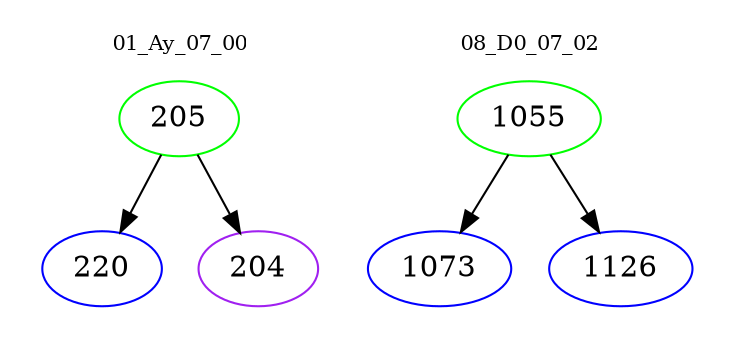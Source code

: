 digraph{
subgraph cluster_0 {
color = white
label = "01_Ay_07_00";
fontsize=10;
T0_205 [label="205", color="green"]
T0_205 -> T0_220 [color="black"]
T0_220 [label="220", color="blue"]
T0_205 -> T0_204 [color="black"]
T0_204 [label="204", color="purple"]
}
subgraph cluster_1 {
color = white
label = "08_D0_07_02";
fontsize=10;
T1_1055 [label="1055", color="green"]
T1_1055 -> T1_1073 [color="black"]
T1_1073 [label="1073", color="blue"]
T1_1055 -> T1_1126 [color="black"]
T1_1126 [label="1126", color="blue"]
}
}
